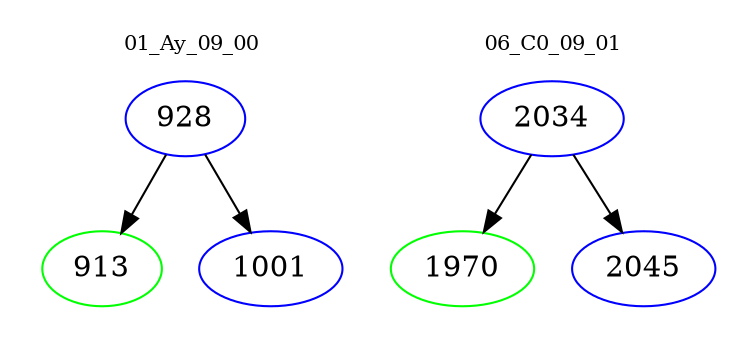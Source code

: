 digraph{
subgraph cluster_0 {
color = white
label = "01_Ay_09_00";
fontsize=10;
T0_928 [label="928", color="blue"]
T0_928 -> T0_913 [color="black"]
T0_913 [label="913", color="green"]
T0_928 -> T0_1001 [color="black"]
T0_1001 [label="1001", color="blue"]
}
subgraph cluster_1 {
color = white
label = "06_C0_09_01";
fontsize=10;
T1_2034 [label="2034", color="blue"]
T1_2034 -> T1_1970 [color="black"]
T1_1970 [label="1970", color="green"]
T1_2034 -> T1_2045 [color="black"]
T1_2045 [label="2045", color="blue"]
}
}
